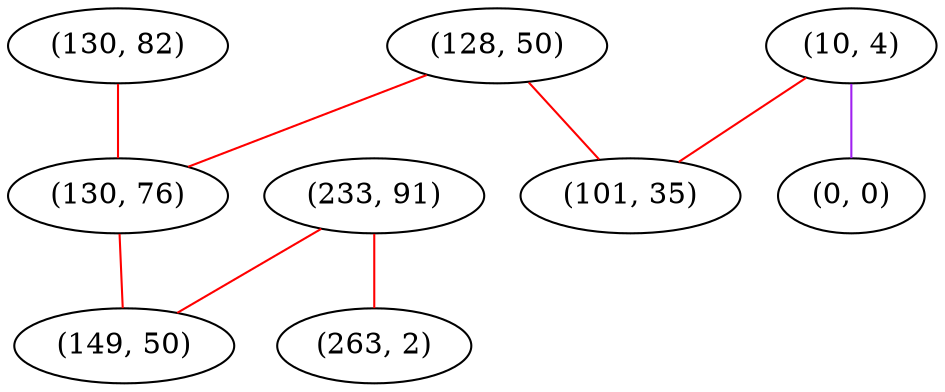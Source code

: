 graph "" {
"(233, 91)";
"(10, 4)";
"(130, 82)";
"(128, 50)";
"(0, 0)";
"(130, 76)";
"(149, 50)";
"(263, 2)";
"(101, 35)";
"(233, 91)" -- "(149, 50)"  [color=red, key=0, weight=1];
"(233, 91)" -- "(263, 2)"  [color=red, key=0, weight=1];
"(10, 4)" -- "(0, 0)"  [color=purple, key=0, weight=4];
"(10, 4)" -- "(101, 35)"  [color=red, key=0, weight=1];
"(130, 82)" -- "(130, 76)"  [color=red, key=0, weight=1];
"(128, 50)" -- "(130, 76)"  [color=red, key=0, weight=1];
"(128, 50)" -- "(101, 35)"  [color=red, key=0, weight=1];
"(130, 76)" -- "(149, 50)"  [color=red, key=0, weight=1];
}
